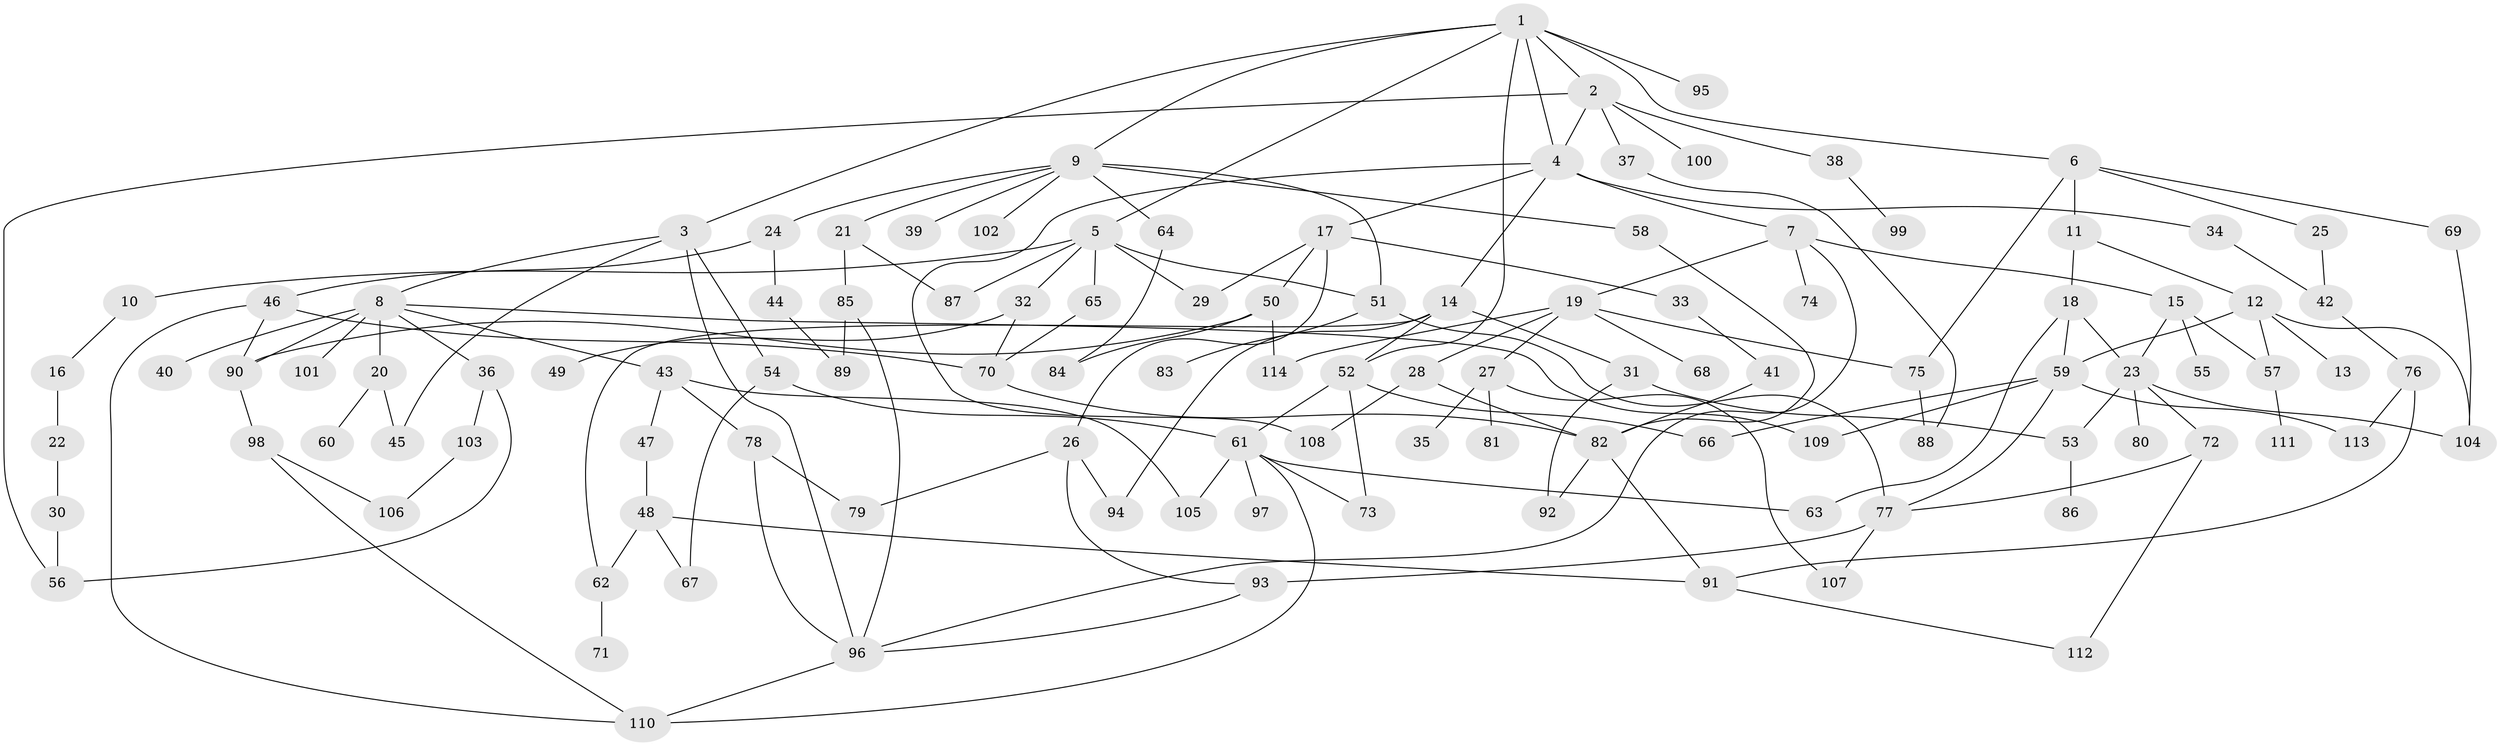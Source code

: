// coarse degree distribution, {8: 0.014705882352941176, 6: 0.10294117647058823, 5: 0.058823529411764705, 10: 0.014705882352941176, 7: 0.029411764705882353, 11: 0.029411764705882353, 2: 0.2647058823529412, 4: 0.11764705882352941, 1: 0.23529411764705882, 14: 0.014705882352941176, 3: 0.11764705882352941}
// Generated by graph-tools (version 1.1) at 2025/17/03/04/25 18:17:02]
// undirected, 114 vertices, 168 edges
graph export_dot {
graph [start="1"]
  node [color=gray90,style=filled];
  1;
  2;
  3;
  4;
  5;
  6;
  7;
  8;
  9;
  10;
  11;
  12;
  13;
  14;
  15;
  16;
  17;
  18;
  19;
  20;
  21;
  22;
  23;
  24;
  25;
  26;
  27;
  28;
  29;
  30;
  31;
  32;
  33;
  34;
  35;
  36;
  37;
  38;
  39;
  40;
  41;
  42;
  43;
  44;
  45;
  46;
  47;
  48;
  49;
  50;
  51;
  52;
  53;
  54;
  55;
  56;
  57;
  58;
  59;
  60;
  61;
  62;
  63;
  64;
  65;
  66;
  67;
  68;
  69;
  70;
  71;
  72;
  73;
  74;
  75;
  76;
  77;
  78;
  79;
  80;
  81;
  82;
  83;
  84;
  85;
  86;
  87;
  88;
  89;
  90;
  91;
  92;
  93;
  94;
  95;
  96;
  97;
  98;
  99;
  100;
  101;
  102;
  103;
  104;
  105;
  106;
  107;
  108;
  109;
  110;
  111;
  112;
  113;
  114;
  1 -- 2;
  1 -- 3;
  1 -- 4;
  1 -- 5;
  1 -- 6;
  1 -- 9;
  1 -- 52;
  1 -- 95;
  2 -- 37;
  2 -- 38;
  2 -- 100;
  2 -- 56;
  2 -- 4;
  3 -- 8;
  3 -- 45;
  3 -- 54;
  3 -- 96;
  4 -- 7;
  4 -- 14;
  4 -- 17;
  4 -- 34;
  4 -- 108;
  5 -- 10;
  5 -- 29;
  5 -- 32;
  5 -- 51;
  5 -- 65;
  5 -- 87;
  6 -- 11;
  6 -- 25;
  6 -- 69;
  6 -- 75;
  7 -- 15;
  7 -- 19;
  7 -- 74;
  7 -- 96;
  8 -- 20;
  8 -- 36;
  8 -- 40;
  8 -- 43;
  8 -- 101;
  8 -- 109;
  8 -- 90;
  9 -- 21;
  9 -- 24;
  9 -- 39;
  9 -- 58;
  9 -- 64;
  9 -- 102;
  9 -- 51;
  10 -- 16;
  11 -- 12;
  11 -- 18;
  12 -- 13;
  12 -- 104;
  12 -- 57;
  12 -- 59;
  14 -- 31;
  14 -- 62;
  14 -- 94;
  14 -- 52;
  15 -- 55;
  15 -- 57;
  15 -- 23;
  16 -- 22;
  17 -- 26;
  17 -- 33;
  17 -- 50;
  17 -- 29;
  18 -- 23;
  18 -- 59;
  18 -- 63;
  19 -- 27;
  19 -- 28;
  19 -- 68;
  19 -- 75;
  19 -- 114;
  20 -- 60;
  20 -- 45;
  21 -- 85;
  21 -- 87;
  22 -- 30;
  23 -- 72;
  23 -- 80;
  23 -- 104;
  23 -- 53;
  24 -- 44;
  24 -- 46;
  25 -- 42;
  26 -- 79;
  26 -- 93;
  26 -- 94;
  27 -- 35;
  27 -- 81;
  27 -- 107;
  28 -- 82;
  28 -- 108;
  30 -- 56;
  31 -- 53;
  31 -- 92;
  32 -- 49;
  32 -- 70;
  33 -- 41;
  34 -- 42;
  36 -- 103;
  36 -- 56;
  37 -- 88;
  38 -- 99;
  41 -- 82;
  42 -- 76;
  43 -- 47;
  43 -- 78;
  43 -- 105;
  44 -- 89;
  46 -- 90;
  46 -- 110;
  46 -- 70;
  47 -- 48;
  48 -- 67;
  48 -- 62;
  48 -- 91;
  50 -- 84;
  50 -- 90;
  50 -- 114;
  51 -- 83;
  51 -- 77;
  52 -- 61;
  52 -- 66;
  52 -- 73;
  53 -- 86;
  54 -- 67;
  54 -- 61;
  57 -- 111;
  58 -- 82;
  59 -- 77;
  59 -- 113;
  59 -- 109;
  59 -- 66;
  61 -- 63;
  61 -- 97;
  61 -- 105;
  61 -- 110;
  61 -- 73;
  62 -- 71;
  64 -- 84;
  65 -- 70;
  69 -- 104;
  70 -- 82;
  72 -- 77;
  72 -- 112;
  75 -- 88;
  76 -- 113;
  76 -- 91;
  77 -- 107;
  77 -- 93;
  78 -- 96;
  78 -- 79;
  82 -- 91;
  82 -- 92;
  85 -- 89;
  85 -- 96;
  90 -- 98;
  91 -- 112;
  93 -- 96;
  96 -- 110;
  98 -- 106;
  98 -- 110;
  103 -- 106;
}
